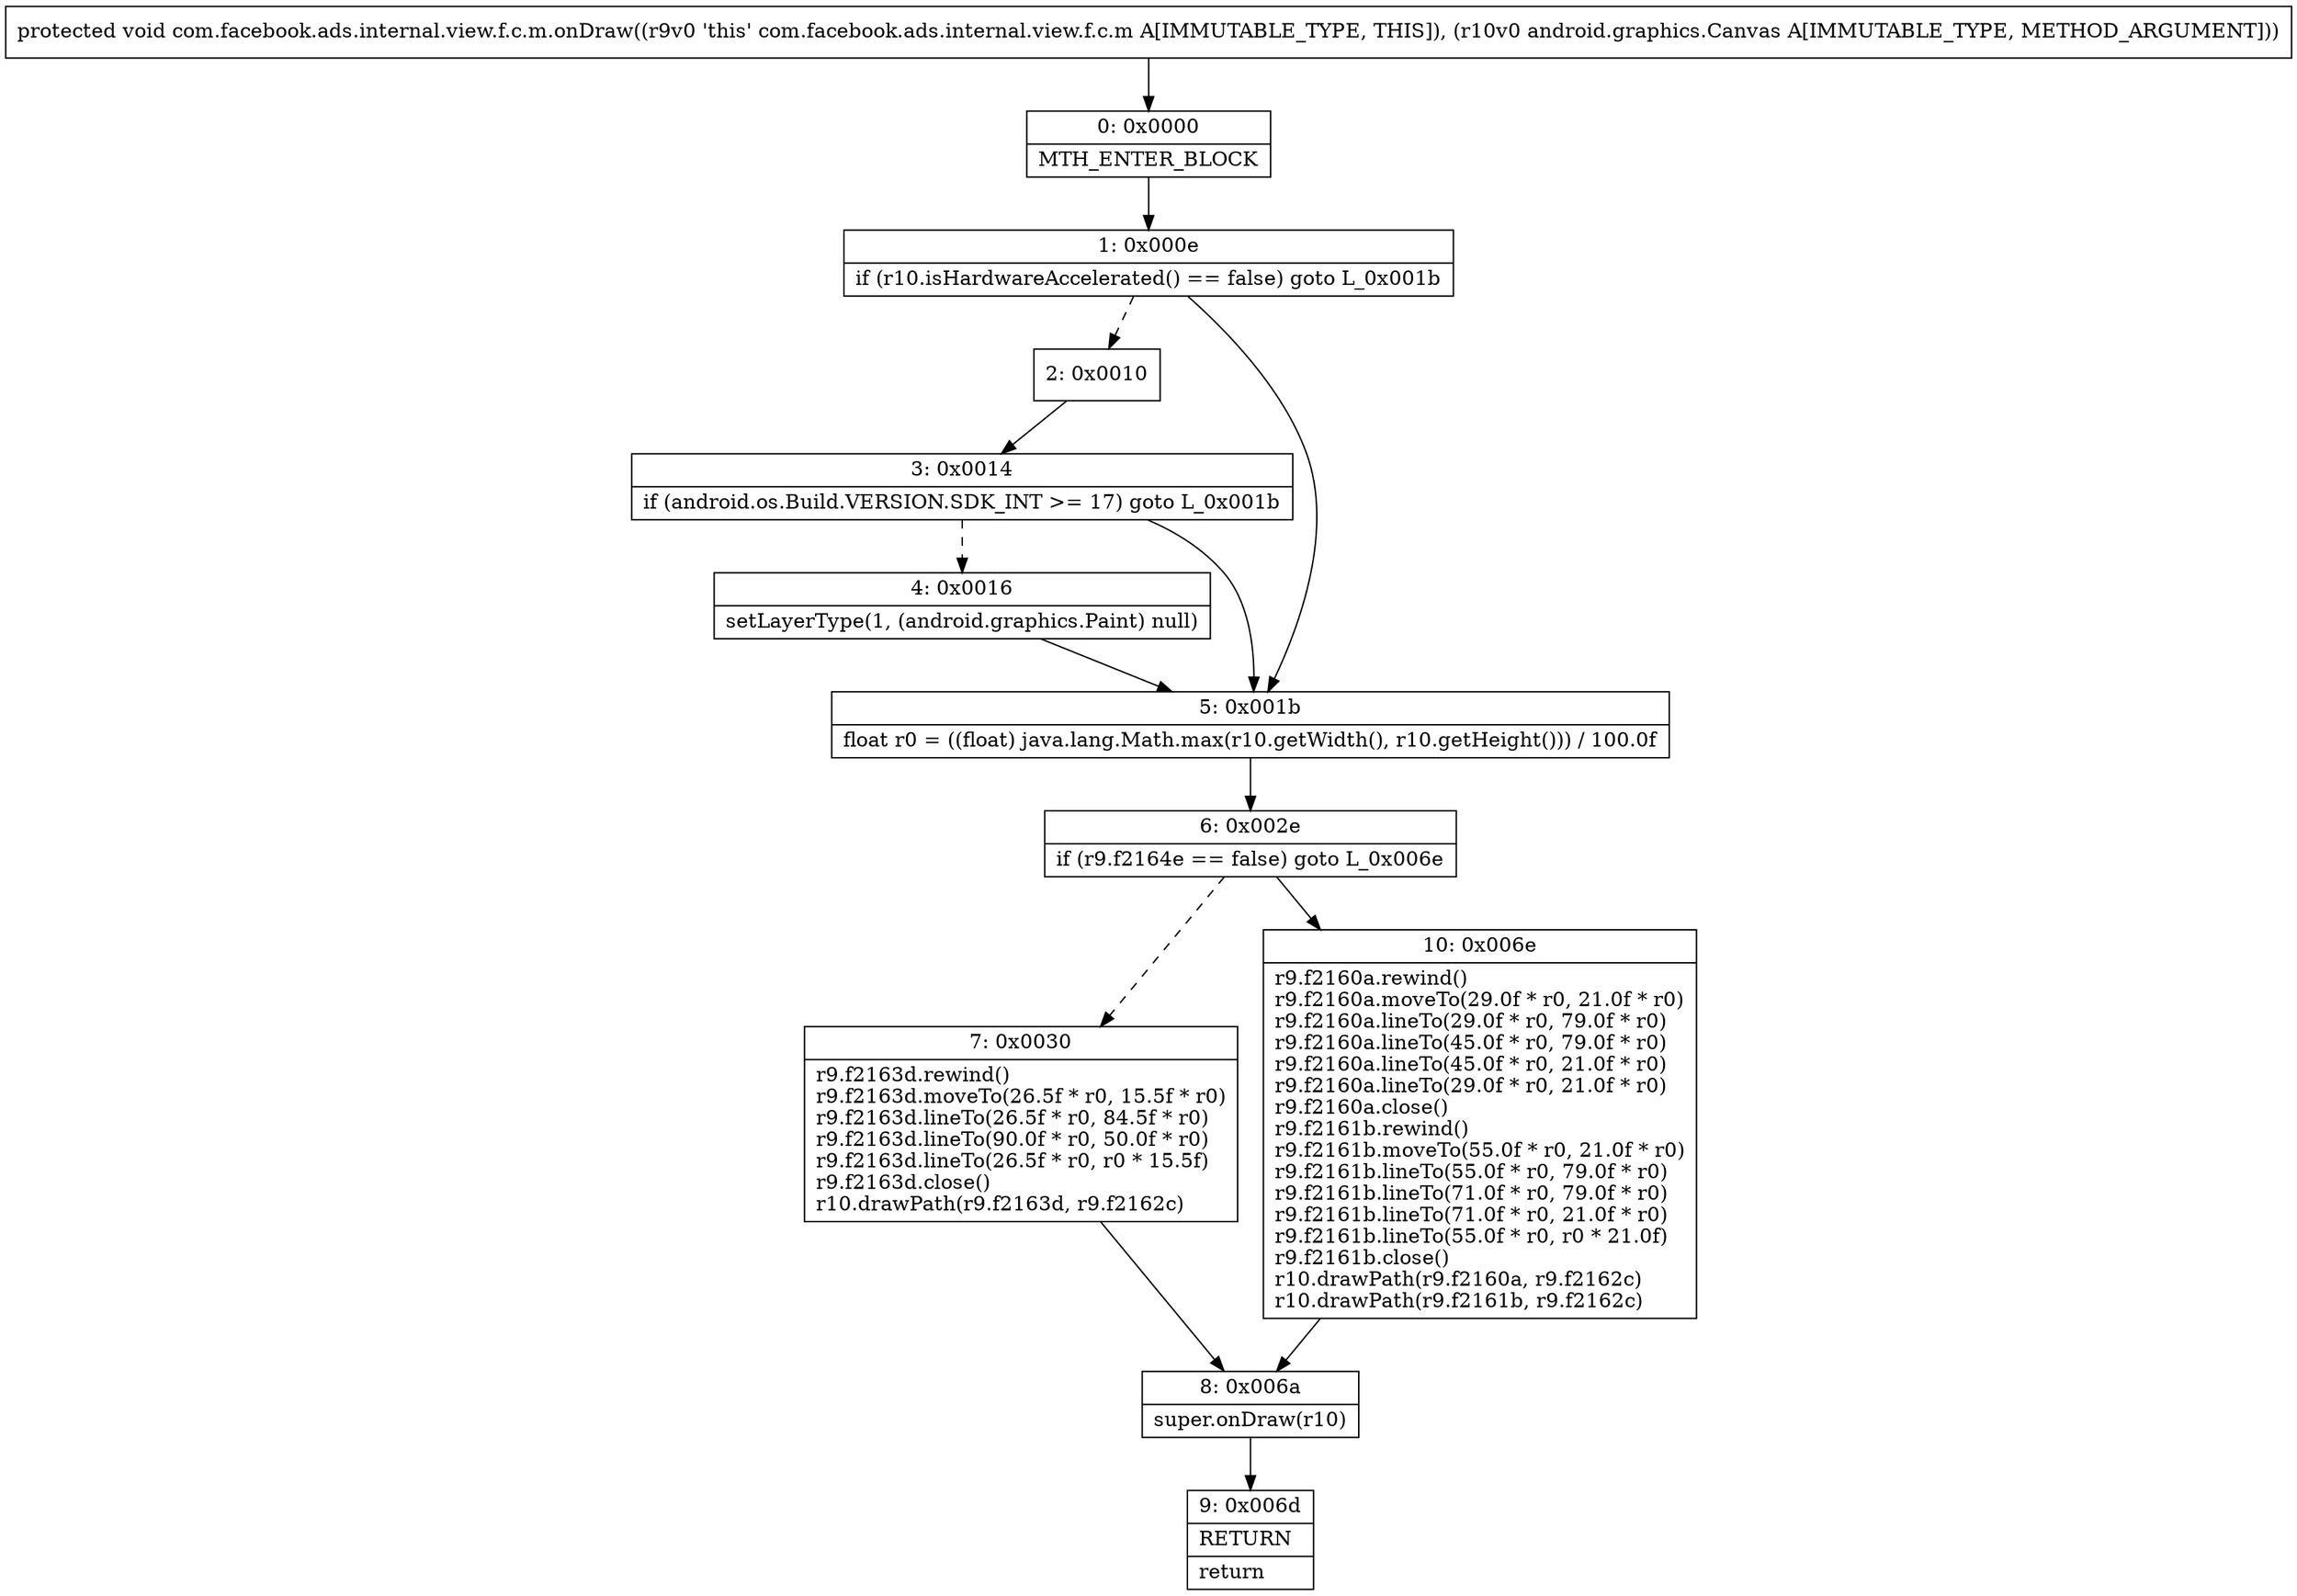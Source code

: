 digraph "CFG forcom.facebook.ads.internal.view.f.c.m.onDraw(Landroid\/graphics\/Canvas;)V" {
Node_0 [shape=record,label="{0\:\ 0x0000|MTH_ENTER_BLOCK\l}"];
Node_1 [shape=record,label="{1\:\ 0x000e|if (r10.isHardwareAccelerated() == false) goto L_0x001b\l}"];
Node_2 [shape=record,label="{2\:\ 0x0010}"];
Node_3 [shape=record,label="{3\:\ 0x0014|if (android.os.Build.VERSION.SDK_INT \>= 17) goto L_0x001b\l}"];
Node_4 [shape=record,label="{4\:\ 0x0016|setLayerType(1, (android.graphics.Paint) null)\l}"];
Node_5 [shape=record,label="{5\:\ 0x001b|float r0 = ((float) java.lang.Math.max(r10.getWidth(), r10.getHeight())) \/ 100.0f\l}"];
Node_6 [shape=record,label="{6\:\ 0x002e|if (r9.f2164e == false) goto L_0x006e\l}"];
Node_7 [shape=record,label="{7\:\ 0x0030|r9.f2163d.rewind()\lr9.f2163d.moveTo(26.5f * r0, 15.5f * r0)\lr9.f2163d.lineTo(26.5f * r0, 84.5f * r0)\lr9.f2163d.lineTo(90.0f * r0, 50.0f * r0)\lr9.f2163d.lineTo(26.5f * r0, r0 * 15.5f)\lr9.f2163d.close()\lr10.drawPath(r9.f2163d, r9.f2162c)\l}"];
Node_8 [shape=record,label="{8\:\ 0x006a|super.onDraw(r10)\l}"];
Node_9 [shape=record,label="{9\:\ 0x006d|RETURN\l|return\l}"];
Node_10 [shape=record,label="{10\:\ 0x006e|r9.f2160a.rewind()\lr9.f2160a.moveTo(29.0f * r0, 21.0f * r0)\lr9.f2160a.lineTo(29.0f * r0, 79.0f * r0)\lr9.f2160a.lineTo(45.0f * r0, 79.0f * r0)\lr9.f2160a.lineTo(45.0f * r0, 21.0f * r0)\lr9.f2160a.lineTo(29.0f * r0, 21.0f * r0)\lr9.f2160a.close()\lr9.f2161b.rewind()\lr9.f2161b.moveTo(55.0f * r0, 21.0f * r0)\lr9.f2161b.lineTo(55.0f * r0, 79.0f * r0)\lr9.f2161b.lineTo(71.0f * r0, 79.0f * r0)\lr9.f2161b.lineTo(71.0f * r0, 21.0f * r0)\lr9.f2161b.lineTo(55.0f * r0, r0 * 21.0f)\lr9.f2161b.close()\lr10.drawPath(r9.f2160a, r9.f2162c)\lr10.drawPath(r9.f2161b, r9.f2162c)\l}"];
MethodNode[shape=record,label="{protected void com.facebook.ads.internal.view.f.c.m.onDraw((r9v0 'this' com.facebook.ads.internal.view.f.c.m A[IMMUTABLE_TYPE, THIS]), (r10v0 android.graphics.Canvas A[IMMUTABLE_TYPE, METHOD_ARGUMENT])) }"];
MethodNode -> Node_0;
Node_0 -> Node_1;
Node_1 -> Node_2[style=dashed];
Node_1 -> Node_5;
Node_2 -> Node_3;
Node_3 -> Node_4[style=dashed];
Node_3 -> Node_5;
Node_4 -> Node_5;
Node_5 -> Node_6;
Node_6 -> Node_7[style=dashed];
Node_6 -> Node_10;
Node_7 -> Node_8;
Node_8 -> Node_9;
Node_10 -> Node_8;
}

